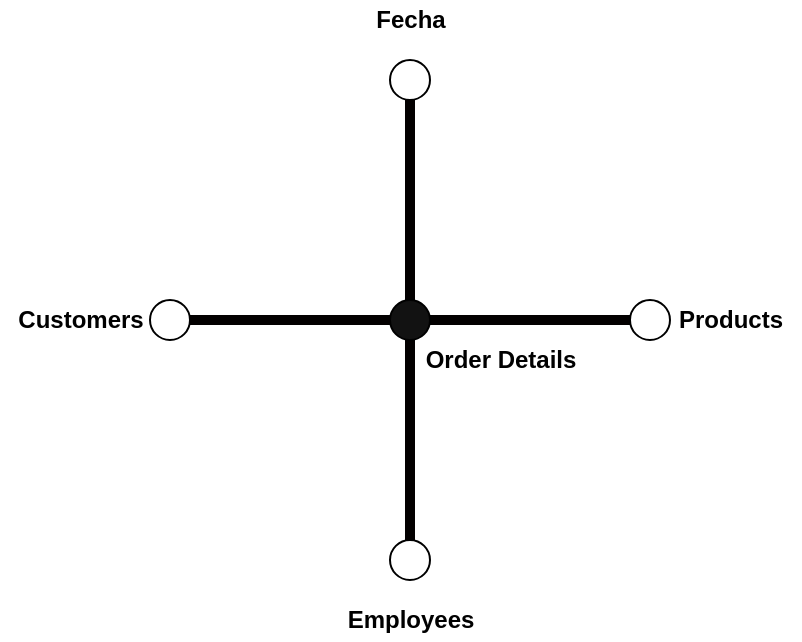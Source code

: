 <mxfile version="16.5.1" type="device"><diagram id="H0xD2Bm114bmQgy_wvI5" name="Página-1"><mxGraphModel dx="868" dy="553" grid="1" gridSize="10" guides="1" tooltips="1" connect="1" arrows="1" fold="1" page="1" pageScale="1" pageWidth="827" pageHeight="1169" math="0" shadow="0"><root><mxCell id="0"/><mxCell id="1" parent="0"/><mxCell id="n4E7bx_7QJACnno9zqAK-1" value="" style="endArrow=none;html=1;rounded=0;fillColor=#a20025;strokeColor=#030000;strokeWidth=5;startArrow=none;" edge="1" parent="1" source="n4E7bx_7QJACnno9zqAK-14"><mxGeometry width="50" height="50" relative="1" as="geometry"><mxPoint x="240" y="200" as="sourcePoint"/><mxPoint x="480" y="200" as="targetPoint"/></mxGeometry></mxCell><mxCell id="n4E7bx_7QJACnno9zqAK-2" value="" style="endArrow=none;html=1;rounded=0;fillColor=#a20025;strokeColor=#030000;strokeWidth=5;startArrow=none;" edge="1" parent="1" source="n4E7bx_7QJACnno9zqAK-8"><mxGeometry width="50" height="50" relative="1" as="geometry"><mxPoint x="360" y="80" as="sourcePoint"/><mxPoint x="360" y="320" as="targetPoint"/></mxGeometry></mxCell><mxCell id="n4E7bx_7QJACnno9zqAK-3" value="" style="ellipse;whiteSpace=wrap;html=1;aspect=fixed;" vertex="1" parent="1"><mxGeometry x="470" y="190" width="20" height="20" as="geometry"/></mxCell><mxCell id="n4E7bx_7QJACnno9zqAK-4" value="" style="ellipse;whiteSpace=wrap;html=1;aspect=fixed;" vertex="1" parent="1"><mxGeometry x="350" y="70" width="20" height="20" as="geometry"/></mxCell><mxCell id="n4E7bx_7QJACnno9zqAK-5" value="" style="endArrow=none;html=1;rounded=0;fillColor=#a20025;strokeColor=#030000;strokeWidth=5;startArrow=none;" edge="1" parent="1" target="n4E7bx_7QJACnno9zqAK-4"><mxGeometry width="50" height="50" relative="1" as="geometry"><mxPoint x="360" y="80" as="sourcePoint"/><mxPoint x="360" y="320" as="targetPoint"/></mxGeometry></mxCell><mxCell id="n4E7bx_7QJACnno9zqAK-6" value="" style="ellipse;whiteSpace=wrap;html=1;aspect=fixed;" vertex="1" parent="1"><mxGeometry x="230" y="190" width="20" height="20" as="geometry"/></mxCell><mxCell id="n4E7bx_7QJACnno9zqAK-7" value="" style="endArrow=none;html=1;rounded=0;fillColor=#a20025;strokeColor=#030000;strokeWidth=5;startArrow=none;" edge="1" parent="1" target="n4E7bx_7QJACnno9zqAK-6"><mxGeometry width="50" height="50" relative="1" as="geometry"><mxPoint x="240" y="200" as="sourcePoint"/><mxPoint x="480" y="200" as="targetPoint"/></mxGeometry></mxCell><mxCell id="n4E7bx_7QJACnno9zqAK-8" value="" style="ellipse;whiteSpace=wrap;html=1;aspect=fixed;" vertex="1" parent="1"><mxGeometry x="350" y="310" width="20" height="20" as="geometry"/></mxCell><mxCell id="n4E7bx_7QJACnno9zqAK-9" value="" style="endArrow=none;html=1;rounded=0;fillColor=#a20025;strokeColor=#030000;strokeWidth=5;startArrow=none;" edge="1" parent="1" source="n4E7bx_7QJACnno9zqAK-4" target="n4E7bx_7QJACnno9zqAK-8"><mxGeometry width="50" height="50" relative="1" as="geometry"><mxPoint x="360" y="90" as="sourcePoint"/><mxPoint x="360" y="320" as="targetPoint"/></mxGeometry></mxCell><mxCell id="n4E7bx_7QJACnno9zqAK-10" value="Customers" style="text;html=1;align=center;verticalAlign=middle;resizable=0;points=[];autosize=1;strokeColor=none;fillColor=none;fontStyle=1" vertex="1" parent="1"><mxGeometry x="155" y="190" width="80" height="20" as="geometry"/></mxCell><mxCell id="n4E7bx_7QJACnno9zqAK-11" value="Products" style="text;html=1;align=center;verticalAlign=middle;resizable=0;points=[];autosize=1;strokeColor=none;fillColor=none;fontStyle=1" vertex="1" parent="1"><mxGeometry x="485" y="190" width="70" height="20" as="geometry"/></mxCell><mxCell id="n4E7bx_7QJACnno9zqAK-12" value="Employees" style="text;html=1;align=center;verticalAlign=middle;resizable=0;points=[];autosize=1;strokeColor=none;fillColor=none;fontStyle=1" vertex="1" parent="1"><mxGeometry x="320" y="340" width="80" height="20" as="geometry"/></mxCell><mxCell id="n4E7bx_7QJACnno9zqAK-13" value="Fecha" style="text;html=1;align=center;verticalAlign=middle;resizable=0;points=[];autosize=1;strokeColor=none;fillColor=none;fontStyle=1" vertex="1" parent="1"><mxGeometry x="335" y="40" width="50" height="20" as="geometry"/></mxCell><mxCell id="n4E7bx_7QJACnno9zqAK-14" value="" style="ellipse;whiteSpace=wrap;html=1;aspect=fixed;fillColor=#121212;" vertex="1" parent="1"><mxGeometry x="350" y="190" width="20" height="20" as="geometry"/></mxCell><mxCell id="n4E7bx_7QJACnno9zqAK-15" value="" style="endArrow=none;html=1;rounded=0;fillColor=#a20025;strokeColor=#030000;strokeWidth=5;startArrow=none;" edge="1" parent="1" source="n4E7bx_7QJACnno9zqAK-6" target="n4E7bx_7QJACnno9zqAK-14"><mxGeometry width="50" height="50" relative="1" as="geometry"><mxPoint x="250" y="200" as="sourcePoint"/><mxPoint x="480" y="200" as="targetPoint"/></mxGeometry></mxCell><mxCell id="n4E7bx_7QJACnno9zqAK-16" value="Order Details" style="text;html=1;align=center;verticalAlign=middle;resizable=0;points=[];autosize=1;strokeColor=none;fillColor=none;fontStyle=1" vertex="1" parent="1"><mxGeometry x="360" y="210" width="90" height="20" as="geometry"/></mxCell></root></mxGraphModel></diagram></mxfile>